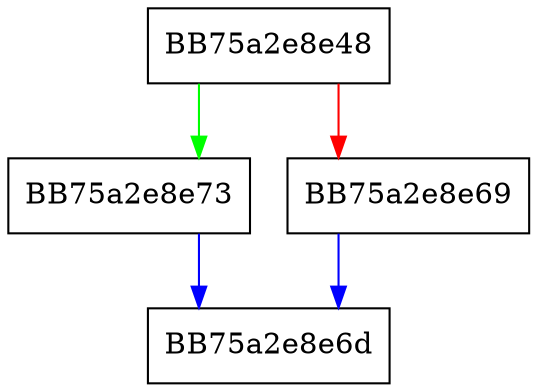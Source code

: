 digraph LookupValue {
  node [shape="box"];
  graph [splines=ortho];
  BB75a2e8e48 -> BB75a2e8e73 [color="green"];
  BB75a2e8e48 -> BB75a2e8e69 [color="red"];
  BB75a2e8e69 -> BB75a2e8e6d [color="blue"];
  BB75a2e8e73 -> BB75a2e8e6d [color="blue"];
}